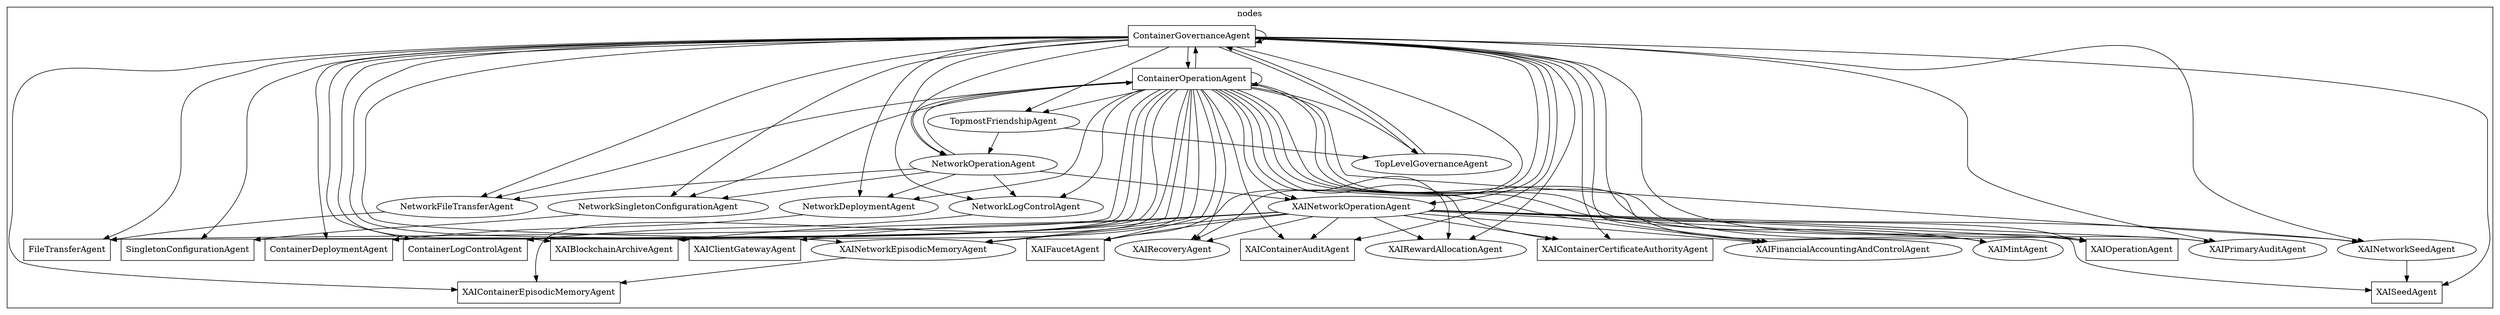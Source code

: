 digraph "agents-graph" {
  ratio = "auto" ;
  mincross = 2.0 ;
subgraph cluster_agents {
  label = "nodes"
  NContainerDeploymentAgent [
    shape = box
    label = "ContainerDeploymentAgent" ];
  NContainerGovernanceAgent [
    shape = box
    label = "ContainerGovernanceAgent" ];
  NContainerLogControlAgent [
    shape = box
    label = "ContainerLogControlAgent" ];
  NContainerOperationAgent [
    shape = box
    label = "ContainerOperationAgent" ];
  NFileTransferAgent [
    shape = box
    label = "FileTransferAgent" ];
  NNetworkDeploymentAgent [
    shape = oval
    label = "NetworkDeploymentAgent" ];
  NNetworkFileTransferAgent [
    shape = oval
    label = "NetworkFileTransferAgent" ];
  NNetworkLogControlAgent [
    shape = oval
    label = "NetworkLogControlAgent" ];
  NNetworkOperationAgent [
    shape = oval
    label = "NetworkOperationAgent" ];
  NNetworkSingletonConfigurationAgent [
    shape = oval
    label = "NetworkSingletonConfigurationAgent" ];
  NSingletonConfigurationAgent [
    shape = box
    label = "SingletonConfigurationAgent" ];
  NTopLevelGovernanceAgent [
    shape = oval
    label = "TopLevelGovernanceAgent" ];
  NTopmostFriendshipAgent [
    shape = oval
    label = "TopmostFriendshipAgent" ];
  NXAIBlockchainArchiveAgent [
    shape = box
    label = "XAIBlockchainArchiveAgent" ];
  NXAIClientGatewayAgent [
    shape = box
    label = "XAIClientGatewayAgent" ];
  NXAIContainerAuditAgent [
    shape = box
    label = "XAIContainerAuditAgent" ];
  NXAIContainerCertificateAuthorityAgent [
    shape = box
    label = "XAIContainerCertificateAuthorityAgent" ];
  NXAIContainerEpisodicMemoryAgent [
    shape = box
    label = "XAIContainerEpisodicMemoryAgent" ];
  NXAIFaucetAgent [
    shape = box
    label = "XAIFaucetAgent" ];
  NXAIFinancialAccountingAndControlAgent [
    shape = oval
    label = "XAIFinancialAccountingAndControlAgent" ];
  NXAIMintAgent [
    shape = oval
    label = "XAIMintAgent" ];
  NXAINetworkEpisodicMemoryAgent [
    shape = oval
    label = "XAINetworkEpisodicMemoryAgent" ];
  NXAINetworkOperationAgent [
    shape = oval
    label = "XAINetworkOperationAgent" ];
  NXAINetworkSeedAgent [
    shape = oval
    label = "XAINetworkSeedAgent" ];
  NXAIOperationAgent [
    shape = box
    label = "XAIOperationAgent" ];
  NXAIPrimaryAuditAgent [
    shape = oval
    label = "XAIPrimaryAuditAgent" ];
  NXAIRecoveryAgent [
    shape = oval
    label = "XAIRecoveryAgent" ];
  NXAIRewardAllocationAgent [
    shape = oval
    label = "XAIRewardAllocationAgent" ];
  NXAISeedAgent [
    shape = box
    label = "XAISeedAgent" ];
  }  NContainerGovernanceAgent -> NXAIPrimaryAuditAgent;
  NContainerOperationAgent -> NNetworkSingletonConfigurationAgent;
  NContainerOperationAgent -> NSingletonConfigurationAgent;
  NContainerOperationAgent -> NContainerLogControlAgent;
  NContainerOperationAgent -> NXAINetworkEpisodicMemoryAgent;
  NNetworkOperationAgent -> NNetworkSingletonConfigurationAgent;
  NContainerOperationAgent -> NXAIContainerCertificateAuthorityAgent;
  NContainerOperationAgent -> NXAIPrimaryAuditAgent;
  NContainerOperationAgent -> NTopLevelGovernanceAgent;
  NContainerGovernanceAgent -> NContainerOperationAgent;
  NContainerOperationAgent -> NXAISeedAgent;
  NContainerOperationAgent -> NContainerDeploymentAgent;
  NContainerOperationAgent -> NNetworkLogControlAgent;
  NContainerOperationAgent -> NXAIBlockchainArchiveAgent;
  NContainerGovernanceAgent -> NTopmostFriendshipAgent;
  NContainerGovernanceAgent -> NContainerLogControlAgent;
  NXAINetworkOperationAgent -> NXAIPrimaryAuditAgent;
  NContainerGovernanceAgent -> NXAIContainerCertificateAuthorityAgent;
  NContainerGovernanceAgent -> NXAISeedAgent;
  NContainerOperationAgent -> NNetworkFileTransferAgent;
  NContainerOperationAgent -> NXAIRecoveryAgent;
  NContainerGovernanceAgent -> NXAIContainerAuditAgent;
  NNetworkSingletonConfigurationAgent -> NSingletonConfigurationAgent;
  NContainerOperationAgent -> NContainerOperationAgent;
  NContainerGovernanceAgent -> NXAIBlockchainArchiveAgent;
  NContainerOperationAgent -> NXAIMintAgent;
  NContainerGovernanceAgent -> NTopLevelGovernanceAgent;
  NContainerOperationAgent -> NFileTransferAgent;
  NContainerOperationAgent -> NContainerGovernanceAgent;
  NContainerGovernanceAgent -> NNetworkFileTransferAgent;
  NXAINetworkOperationAgent -> NXAIContainerCertificateAuthorityAgent;
  NContainerGovernanceAgent -> NNetworkDeploymentAgent;
  NNetworkOperationAgent -> NContainerOperationAgent;
  NXAINetworkOperationAgent -> NXAIClientGatewayAgent;
  NXAINetworkOperationAgent -> NXAIBlockchainArchiveAgent;
  NContainerGovernanceAgent -> NXAINetworkSeedAgent;
  NNetworkLogControlAgent -> NContainerLogControlAgent;
  NContainerOperationAgent -> NXAIContainerEpisodicMemoryAgent;
  NNetworkOperationAgent -> NXAINetworkOperationAgent;
  NContainerOperationAgent -> NXAIFinancialAccountingAndControlAgent;
  NContainerGovernanceAgent -> NXAIRecoveryAgent;
  NTopLevelGovernanceAgent -> NContainerGovernanceAgent;
  NContainerGovernanceAgent -> NContainerDeploymentAgent;
  NNetworkOperationAgent -> NNetworkDeploymentAgent;
  NContainerGovernanceAgent -> NNetworkOperationAgent;
  NXAINetworkOperationAgent -> NXAINetworkSeedAgent;
  NTopmostFriendshipAgent -> NTopLevelGovernanceAgent;
  NContainerOperationAgent -> NXAIOperationAgent;
  NContainerOperationAgent -> NXAIFaucetAgent;
  NContainerGovernanceAgent -> NXAIMintAgent;
  NContainerGovernanceAgent -> NNetworkLogControlAgent;
  NContainerGovernanceAgent -> NXAIClientGatewayAgent;
  NContainerGovernanceAgent -> NFileTransferAgent;
  NXAINetworkOperationAgent -> NXAIContainerAuditAgent;
  NContainerGovernanceAgent -> NXAIFaucetAgent;
  NContainerOperationAgent -> NXAIContainerAuditAgent;
  NXAINetworkOperationAgent -> NXAIFaucetAgent;
  NContainerOperationAgent -> NNetworkOperationAgent;
  NContainerGovernanceAgent -> NXAIRewardAllocationAgent;
  NNetworkDeploymentAgent -> NContainerDeploymentAgent;
  NXAINetworkOperationAgent -> NXAIOperationAgent;
  NXAINetworkOperationAgent -> NXAIRecoveryAgent;
  NNetworkOperationAgent -> NNetworkLogControlAgent;
  NTopmostFriendshipAgent -> NNetworkOperationAgent;
  NContainerOperationAgent -> NXAIClientGatewayAgent;
  NContainerGovernanceAgent -> NSingletonConfigurationAgent;
  NXAINetworkEpisodicMemoryAgent -> NXAIContainerEpisodicMemoryAgent;
  NXAINetworkOperationAgent -> NXAIFinancialAccountingAndControlAgent;
  NContainerGovernanceAgent -> NContainerGovernanceAgent;
  NContainerOperationAgent -> NXAIRewardAllocationAgent;
  NContainerOperationAgent -> NTopmostFriendshipAgent;
  NContainerGovernanceAgent -> NXAIOperationAgent;
  NContainerOperationAgent -> NXAINetworkSeedAgent;
  NXAINetworkOperationAgent -> NXAINetworkEpisodicMemoryAgent;
  NNetworkFileTransferAgent -> NFileTransferAgent;
  NNetworkOperationAgent -> NNetworkFileTransferAgent;
  NContainerGovernanceAgent -> NNetworkSingletonConfigurationAgent;
  NContainerGovernanceAgent -> NXAIFinancialAccountingAndControlAgent;
  NContainerGovernanceAgent -> NXAINetworkOperationAgent;
  NContainerGovernanceAgent -> NXAIContainerEpisodicMemoryAgent;
  NXAINetworkSeedAgent -> NXAISeedAgent;
  NContainerOperationAgent -> NXAINetworkOperationAgent;
  NXAINetworkOperationAgent -> NXAIMintAgent;
  NXAINetworkOperationAgent -> NXAIRewardAllocationAgent;
  NContainerGovernanceAgent -> NXAINetworkEpisodicMemoryAgent;
  NContainerOperationAgent -> NNetworkDeploymentAgent;

}